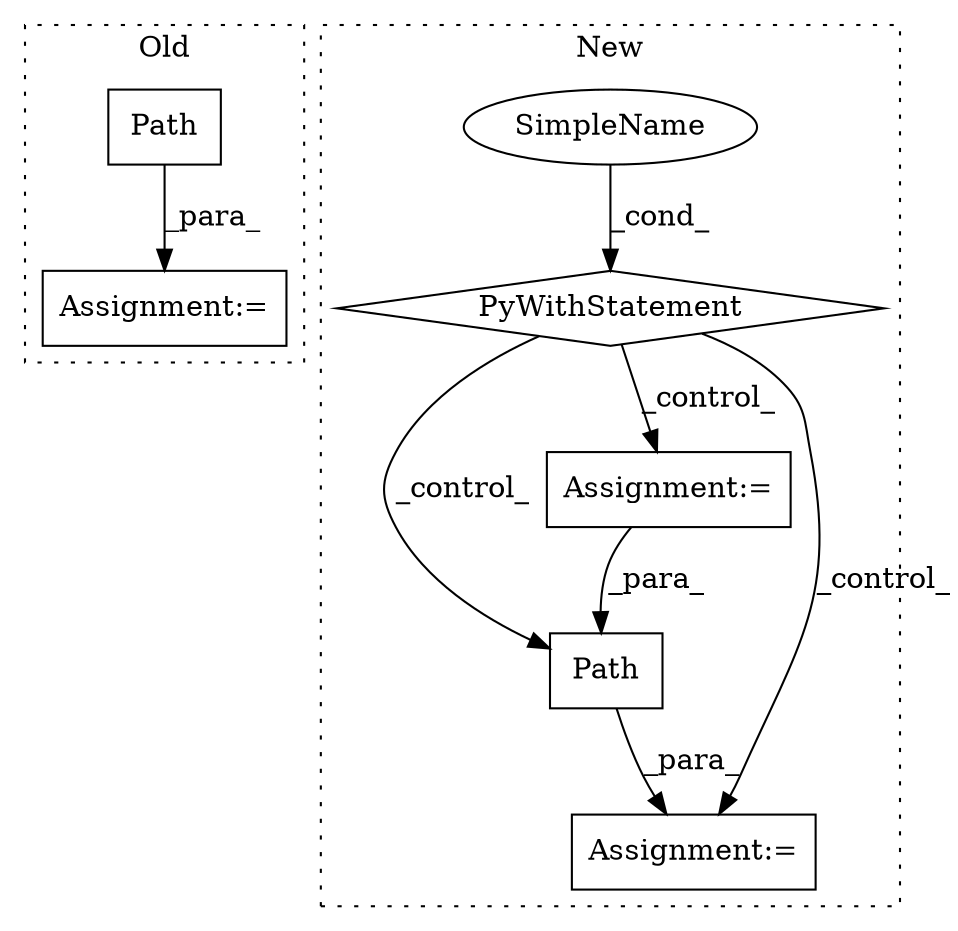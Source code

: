 digraph G {
subgraph cluster0 {
1 [label="Path" a="32" s="3774,3792" l="5,1" shape="box"];
5 [label="Assignment:=" a="7" s="3765" l="1" shape="box"];
label = "Old";
style="dotted";
}
subgraph cluster1 {
2 [label="Path" a="32" s="3400,3411" l="5,1" shape="box"];
3 [label="Assignment:=" a="7" s="3391" l="1" shape="box"];
4 [label="Assignment:=" a="7" s="3369" l="6" shape="box"];
6 [label="SimpleName" a="42" s="" l="" shape="ellipse"];
7 [label="PyWithStatement" a="104" s="3312,3351" l="10,2" shape="diamond"];
label = "New";
style="dotted";
}
1 -> 5 [label="_para_"];
2 -> 3 [label="_para_"];
4 -> 2 [label="_para_"];
6 -> 7 [label="_cond_"];
7 -> 2 [label="_control_"];
7 -> 4 [label="_control_"];
7 -> 3 [label="_control_"];
}